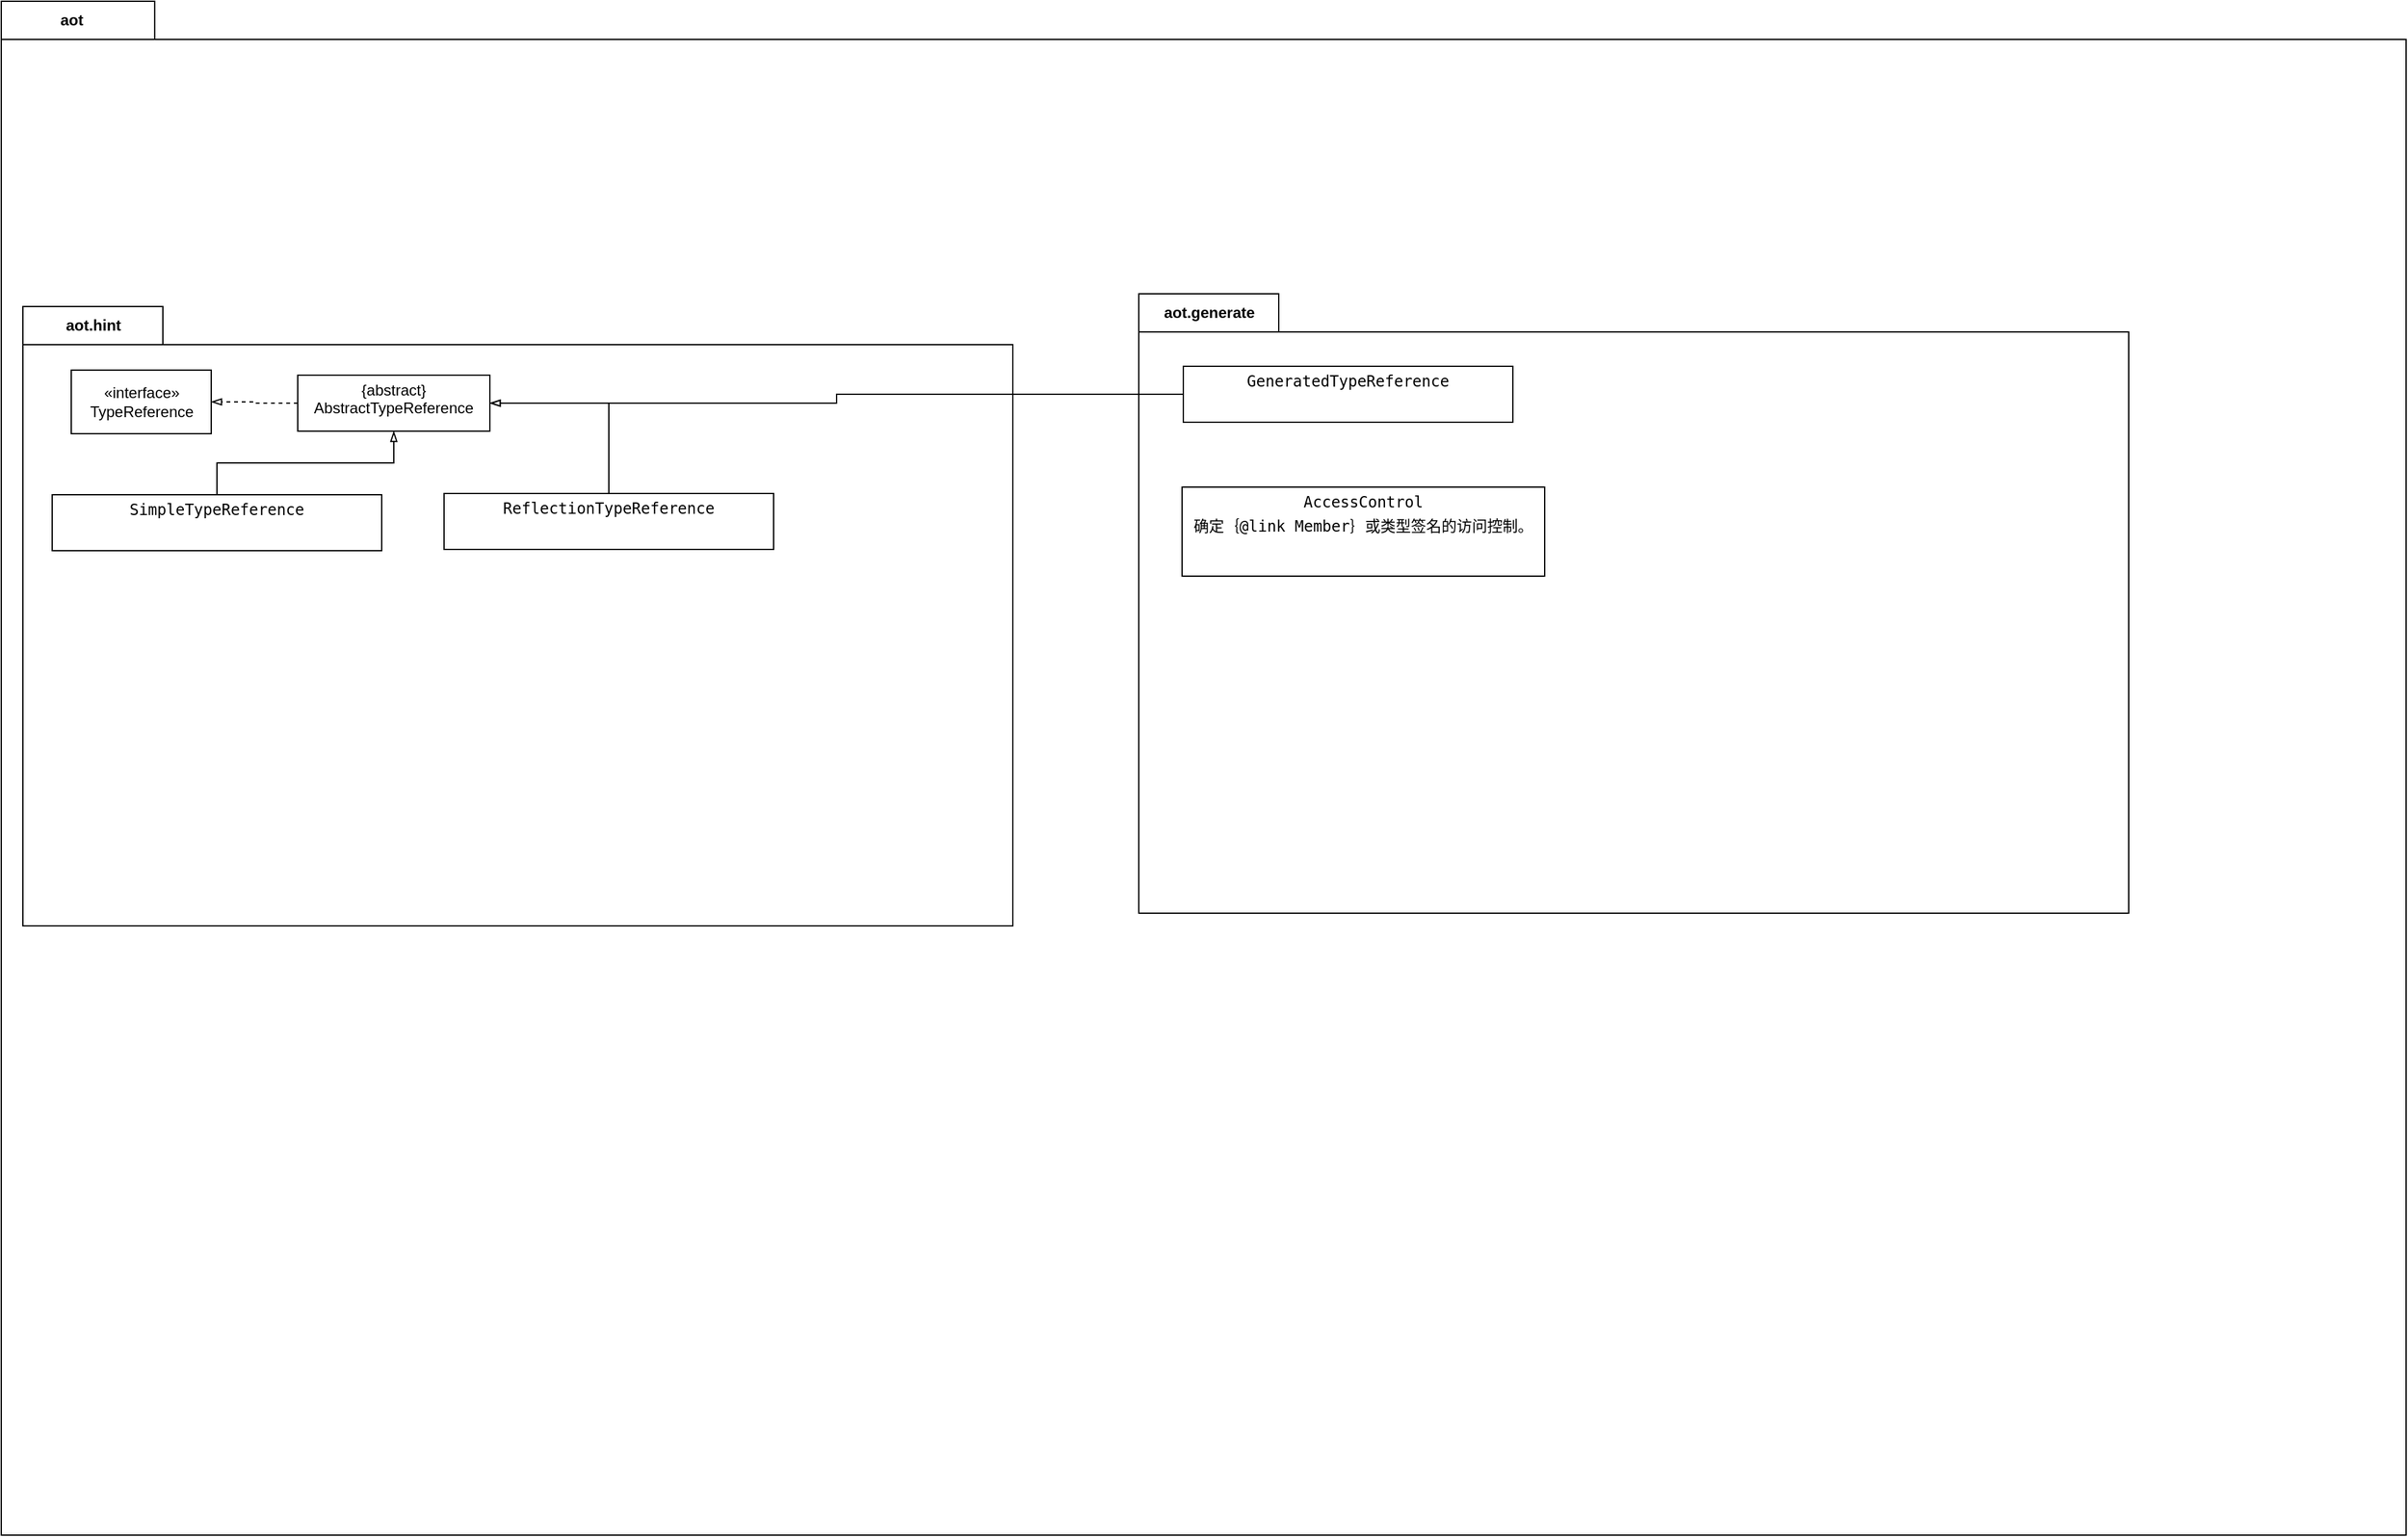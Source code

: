 <mxfile version="20.3.0" type="device"><diagram id="O1XGLTYtgWeiaV8afSga" name="第 1 页"><mxGraphModel dx="932" dy="1767" grid="0" gridSize="10" guides="0" tooltips="1" connect="1" arrows="1" fold="1" page="1" pageScale="1" pageWidth="827" pageHeight="1169" math="0" shadow="0"><root><mxCell id="0"/><mxCell id="1" parent="0"/><mxCell id="3NnL7m5Q8_w3o4NrSSRd-3" value="aot" style="shape=folder;fontStyle=1;tabWidth=110;tabHeight=30;tabPosition=left;html=1;boundedLbl=1;labelInHeader=1;container=1;collapsible=0;" vertex="1" parent="1"><mxGeometry y="-235" width="1890" height="1206" as="geometry"/></mxCell><mxCell id="3NnL7m5Q8_w3o4NrSSRd-4" value="Text" style="html=1;strokeColor=none;resizeWidth=1;resizeHeight=1;fillColor=none;part=1;connectable=0;allowArrows=0;deletable=0;" vertex="1" parent="3NnL7m5Q8_w3o4NrSSRd-3"><mxGeometry width="1890" height="844.2" relative="1" as="geometry"><mxPoint y="30" as="offset"/></mxGeometry></mxCell><mxCell id="QwBQrweOII1cc4Xxz_my-2" value="aot.hint" style="shape=folder;fontStyle=1;tabWidth=110;tabHeight=30;tabPosition=left;html=1;boundedLbl=1;labelInHeader=1;container=1;collapsible=0;" parent="1" vertex="1"><mxGeometry x="17" y="5" width="778" height="487" as="geometry"/></mxCell><mxCell id="QwBQrweOII1cc4Xxz_my-3" value="" style="html=1;strokeColor=none;resizeWidth=1;resizeHeight=1;fillColor=none;part=1;connectable=0;allowArrows=0;deletable=0;" parent="QwBQrweOII1cc4Xxz_my-2" vertex="1"><mxGeometry width="778" height="340.9" relative="1" as="geometry"><mxPoint y="30" as="offset"/></mxGeometry></mxCell><mxCell id="QwBQrweOII1cc4Xxz_my-4" value="«interface»&lt;br&gt;TypeReference" style="html=1;" parent="QwBQrweOII1cc4Xxz_my-2" vertex="1"><mxGeometry x="38" y="50" width="110" height="50" as="geometry"/></mxCell><mxCell id="QwBQrweOII1cc4Xxz_my-7" style="edgeStyle=orthogonalEdgeStyle;rounded=0;orthogonalLoop=1;jettySize=auto;html=1;dashed=1;endArrow=blockThin;endFill=0;" parent="QwBQrweOII1cc4Xxz_my-2" source="QwBQrweOII1cc4Xxz_my-6" target="QwBQrweOII1cc4Xxz_my-4" edge="1"><mxGeometry relative="1" as="geometry"/></mxCell><mxCell id="QwBQrweOII1cc4Xxz_my-6" value="&lt;p style=&quot;margin:5px;&quot;&gt;{abstract}&lt;br&gt;AbstractTypeReference&lt;/p&gt;" style="shape=rect;html=1;overflow=fill;whiteSpace=wrap;align=center;" parent="QwBQrweOII1cc4Xxz_my-2" vertex="1"><mxGeometry x="216" y="54" width="151" height="44" as="geometry"/></mxCell><mxCell id="QwBQrweOII1cc4Xxz_my-15" style="edgeStyle=orthogonalEdgeStyle;rounded=0;orthogonalLoop=1;jettySize=auto;html=1;fontSize=12;fontColor=#000000;endArrow=blockThin;endFill=0;" parent="QwBQrweOII1cc4Xxz_my-2" source="QwBQrweOII1cc4Xxz_my-14" target="QwBQrweOII1cc4Xxz_my-6" edge="1"><mxGeometry relative="1" as="geometry"/></mxCell><mxCell id="QwBQrweOII1cc4Xxz_my-14" value="&lt;p style=&quot;margin:5px;&quot;&gt;&lt;span style=&quot;background-color: rgb(255, 255, 255); font-family: &amp;quot;JetBrains Mono&amp;quot;, monospace;&quot;&gt;SimpleTypeReference&lt;/span&gt;&lt;br&gt;&lt;/p&gt;" style="shape=rect;html=1;overflow=fill;whiteSpace=wrap;align=center;" parent="QwBQrweOII1cc4Xxz_my-2" vertex="1"><mxGeometry x="23" y="148" width="259" height="44" as="geometry"/></mxCell><mxCell id="3NnL7m5Q8_w3o4NrSSRd-2" style="edgeStyle=orthogonalEdgeStyle;rounded=0;orthogonalLoop=1;jettySize=auto;html=1;entryX=1;entryY=0.5;entryDx=0;entryDy=0;endArrow=blockThin;endFill=0;" edge="1" parent="QwBQrweOII1cc4Xxz_my-2" source="QwBQrweOII1cc4Xxz_my-16" target="QwBQrweOII1cc4Xxz_my-6"><mxGeometry relative="1" as="geometry"/></mxCell><mxCell id="QwBQrweOII1cc4Xxz_my-16" value="&lt;p style=&quot;margin:5px;&quot;&gt;&lt;span style=&quot;background-color: rgb(255, 255, 255); font-family: &amp;quot;JetBrains Mono&amp;quot;, monospace;&quot;&gt;ReflectionTypeReference&lt;/span&gt;&lt;br&gt;&lt;/p&gt;" style="shape=rect;html=1;overflow=fill;whiteSpace=wrap;align=center;" parent="QwBQrweOII1cc4Xxz_my-2" vertex="1"><mxGeometry x="331" y="147" width="259" height="44" as="geometry"/></mxCell><mxCell id="QwBQrweOII1cc4Xxz_my-8" value="aot.generate" style="shape=folder;fontStyle=1;tabWidth=110;tabHeight=30;tabPosition=left;html=1;boundedLbl=1;labelInHeader=1;container=1;collapsible=0;" parent="1" vertex="1"><mxGeometry x="894" y="-5" width="778" height="487" as="geometry"/></mxCell><mxCell id="QwBQrweOII1cc4Xxz_my-9" value="" style="html=1;strokeColor=none;resizeWidth=1;resizeHeight=1;fillColor=none;part=1;connectable=0;allowArrows=0;deletable=0;" parent="QwBQrweOII1cc4Xxz_my-8" vertex="1"><mxGeometry width="778" height="340.9" relative="1" as="geometry"><mxPoint y="30" as="offset"/></mxGeometry></mxCell><mxCell id="QwBQrweOII1cc4Xxz_my-12" value="&lt;p style=&quot;margin:5px;&quot;&gt;&lt;span style=&quot;background-color: rgb(255, 255, 255); font-family: &amp;quot;JetBrains Mono&amp;quot;, monospace;&quot;&gt;GeneratedTypeReference&lt;/span&gt;&lt;/p&gt;" style="shape=rect;html=1;overflow=fill;whiteSpace=wrap;align=center;" parent="QwBQrweOII1cc4Xxz_my-8" vertex="1"><mxGeometry x="35" y="57" width="259" height="44" as="geometry"/></mxCell><mxCell id="3NnL7m5Q8_w3o4NrSSRd-5" value="&lt;p style=&quot;margin:5px;&quot;&gt;&lt;font face=&quot;JetBrains Mono, monospace&quot;&gt;&lt;span style=&quot;background-color: rgb(255, 255, 255);&quot;&gt;AccessControl&lt;/span&gt;&lt;/font&gt;&lt;/p&gt;&lt;p style=&quot;margin:5px;&quot;&gt;&lt;font face=&quot;JetBrains Mono, monospace&quot;&gt;&lt;span style=&quot;background-color: rgb(255, 255, 255);&quot;&gt;确定｛@link Member｝或类型签名的访问控制。&lt;br&gt;&lt;/span&gt;&lt;/font&gt;&lt;/p&gt;" style="shape=rect;html=1;overflow=fill;whiteSpace=wrap;align=center;" vertex="1" parent="QwBQrweOII1cc4Xxz_my-8"><mxGeometry x="34" y="152" width="285" height="70" as="geometry"/></mxCell><mxCell id="QwBQrweOII1cc4Xxz_my-13" style="edgeStyle=orthogonalEdgeStyle;rounded=0;orthogonalLoop=1;jettySize=auto;html=1;fontSize=12;fontColor=#000000;endArrow=blockThin;endFill=0;" parent="1" source="QwBQrweOII1cc4Xxz_my-12" target="QwBQrweOII1cc4Xxz_my-6" edge="1"><mxGeometry relative="1" as="geometry"/></mxCell></root></mxGraphModel></diagram></mxfile>
